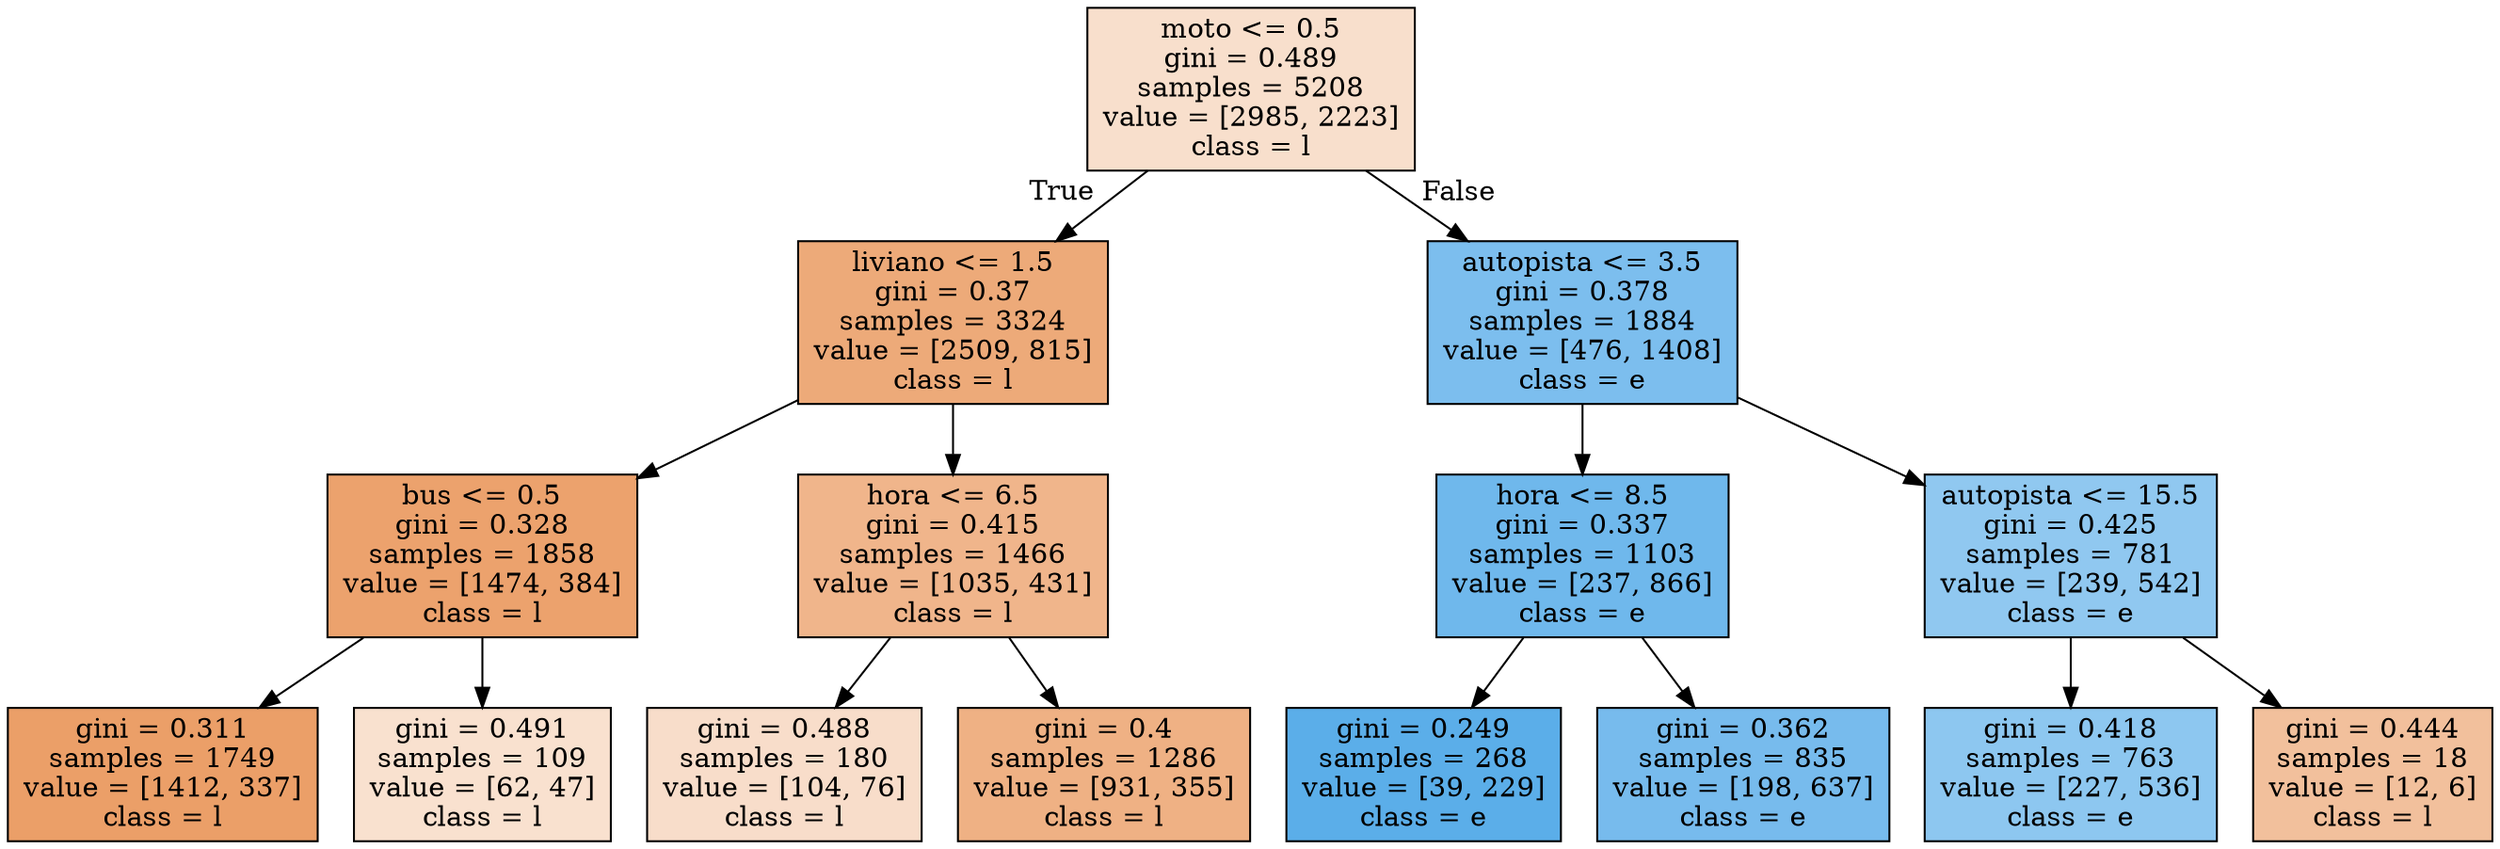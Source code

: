 digraph Tree {
node [shape=box, style="filled", color="black"] ;
0 [label="moto <= 0.5\ngini = 0.489\nsamples = 5208\nvalue = [2985, 2223]\nclass = l", fillcolor="#f8dfcc"] ;
1 [label="liviano <= 1.5\ngini = 0.37\nsamples = 3324\nvalue = [2509, 815]\nclass = l", fillcolor="#edaa79"] ;
0 -> 1 [labeldistance=2.5, labelangle=45, headlabel="True"] ;
2 [label="bus <= 0.5\ngini = 0.328\nsamples = 1858\nvalue = [1474, 384]\nclass = l", fillcolor="#eca26d"] ;
1 -> 2 ;
3 [label="gini = 0.311\nsamples = 1749\nvalue = [1412, 337]\nclass = l", fillcolor="#eb9f68"] ;
2 -> 3 ;
4 [label="gini = 0.491\nsamples = 109\nvalue = [62, 47]\nclass = l", fillcolor="#f9e1cf"] ;
2 -> 4 ;
5 [label="hora <= 6.5\ngini = 0.415\nsamples = 1466\nvalue = [1035, 431]\nclass = l", fillcolor="#f0b58b"] ;
1 -> 5 ;
6 [label="gini = 0.488\nsamples = 180\nvalue = [104, 76]\nclass = l", fillcolor="#f8ddca"] ;
5 -> 6 ;
7 [label="gini = 0.4\nsamples = 1286\nvalue = [931, 355]\nclass = l", fillcolor="#efb184"] ;
5 -> 7 ;
8 [label="autopista <= 3.5\ngini = 0.378\nsamples = 1884\nvalue = [476, 1408]\nclass = e", fillcolor="#7cbeee"] ;
0 -> 8 [labeldistance=2.5, labelangle=-45, headlabel="False"] ;
9 [label="hora <= 8.5\ngini = 0.337\nsamples = 1103\nvalue = [237, 866]\nclass = e", fillcolor="#6fb8ec"] ;
8 -> 9 ;
10 [label="gini = 0.249\nsamples = 268\nvalue = [39, 229]\nclass = e", fillcolor="#5baee9"] ;
9 -> 10 ;
11 [label="gini = 0.362\nsamples = 835\nvalue = [198, 637]\nclass = e", fillcolor="#77bbed"] ;
9 -> 11 ;
12 [label="autopista <= 15.5\ngini = 0.425\nsamples = 781\nvalue = [239, 542]\nclass = e", fillcolor="#90c8f0"] ;
8 -> 12 ;
13 [label="gini = 0.418\nsamples = 763\nvalue = [227, 536]\nclass = e", fillcolor="#8dc7f0"] ;
12 -> 13 ;
14 [label="gini = 0.444\nsamples = 18\nvalue = [12, 6]\nclass = l", fillcolor="#f2c09c"] ;
12 -> 14 ;
}